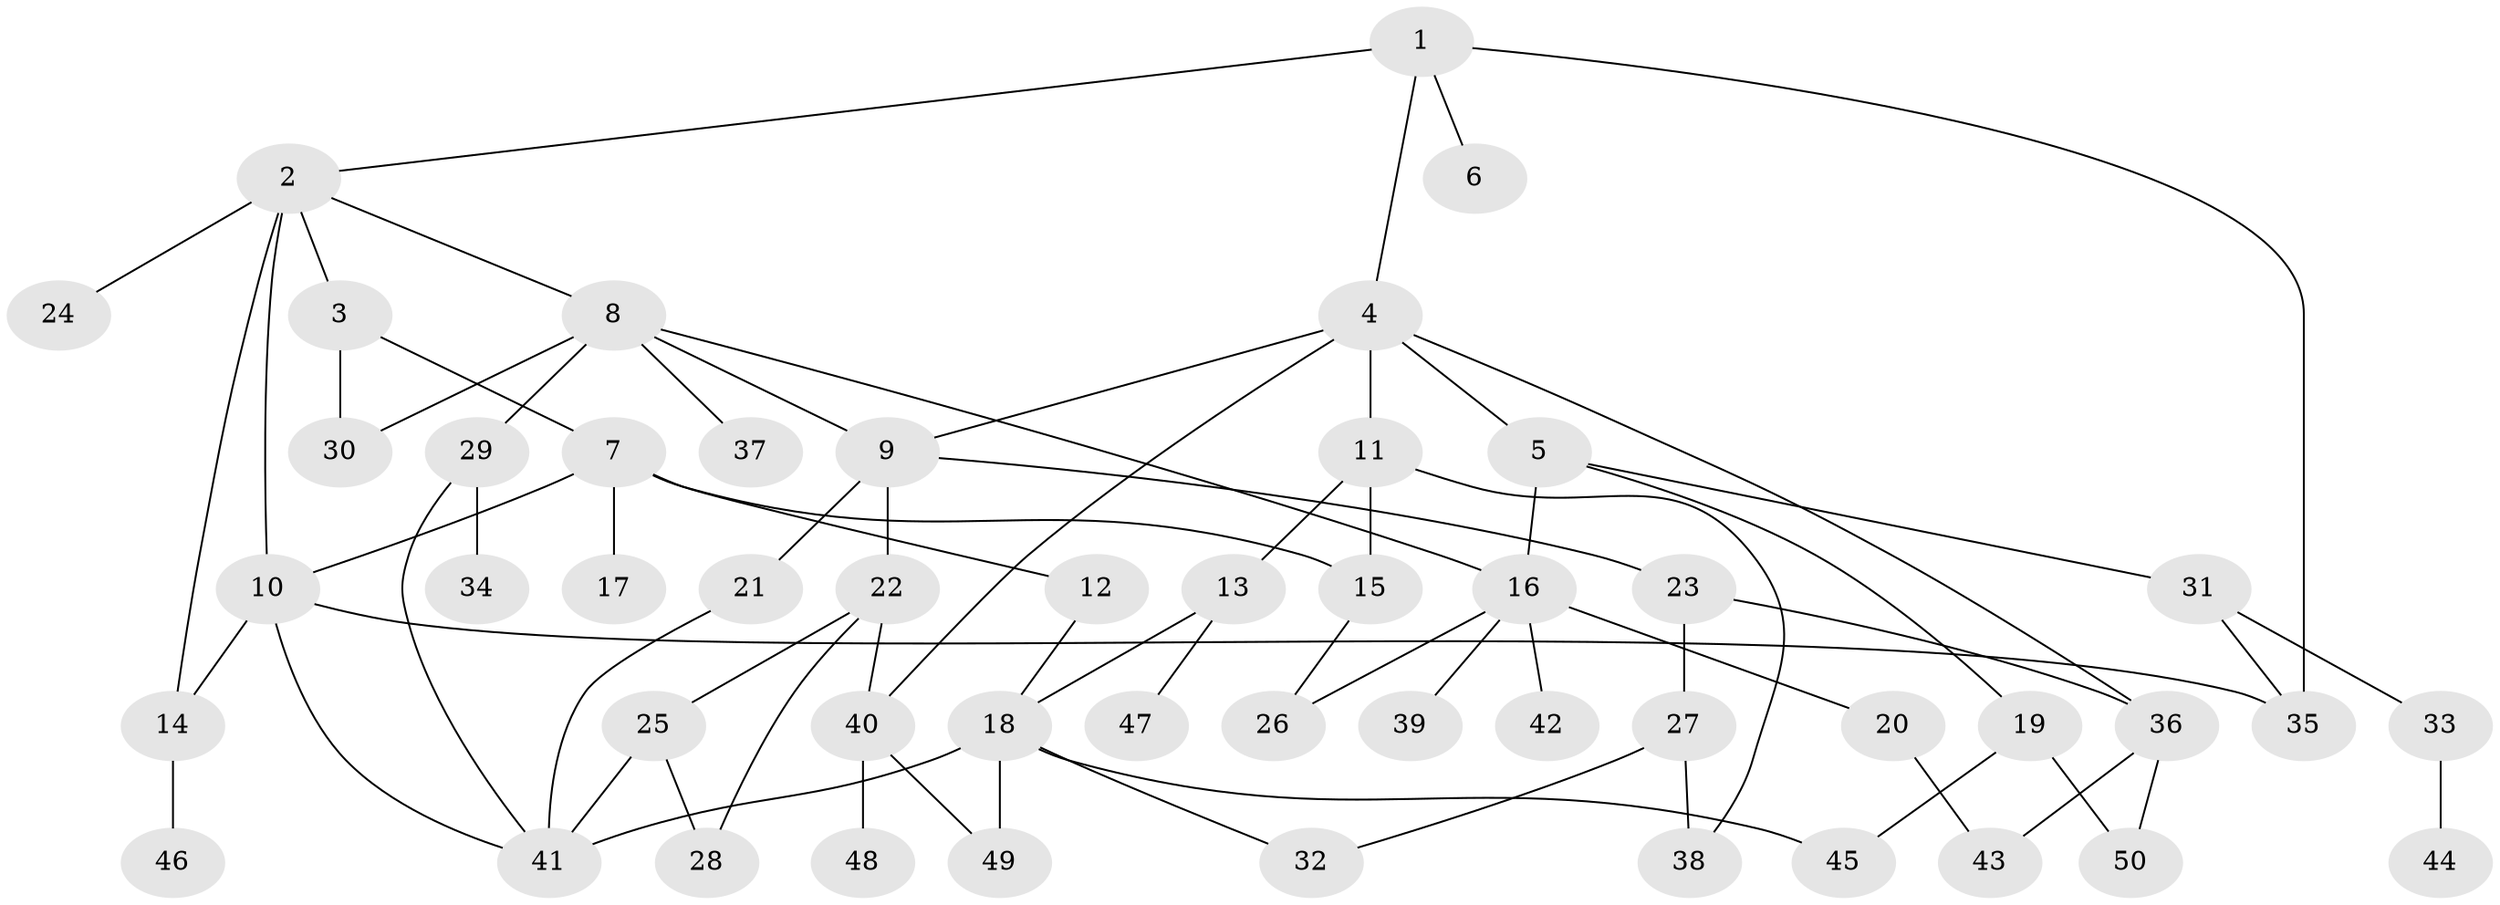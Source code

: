 // coarse degree distribution, {4: 0.1935483870967742, 6: 0.06451612903225806, 1: 0.2903225806451613, 5: 0.12903225806451613, 7: 0.06451612903225806, 3: 0.16129032258064516, 2: 0.0967741935483871}
// Generated by graph-tools (version 1.1) at 2025/48/03/04/25 22:48:52]
// undirected, 50 vertices, 72 edges
graph export_dot {
  node [color=gray90,style=filled];
  1;
  2;
  3;
  4;
  5;
  6;
  7;
  8;
  9;
  10;
  11;
  12;
  13;
  14;
  15;
  16;
  17;
  18;
  19;
  20;
  21;
  22;
  23;
  24;
  25;
  26;
  27;
  28;
  29;
  30;
  31;
  32;
  33;
  34;
  35;
  36;
  37;
  38;
  39;
  40;
  41;
  42;
  43;
  44;
  45;
  46;
  47;
  48;
  49;
  50;
  1 -- 2;
  1 -- 4;
  1 -- 6;
  1 -- 35;
  2 -- 3;
  2 -- 8;
  2 -- 24;
  2 -- 10;
  2 -- 14;
  3 -- 7;
  3 -- 30;
  4 -- 5;
  4 -- 11;
  4 -- 36;
  4 -- 9;
  4 -- 40;
  5 -- 19;
  5 -- 31;
  5 -- 16;
  7 -- 10;
  7 -- 12;
  7 -- 17;
  7 -- 15;
  8 -- 9;
  8 -- 16;
  8 -- 29;
  8 -- 30;
  8 -- 37;
  9 -- 21;
  9 -- 22;
  9 -- 23;
  10 -- 14;
  10 -- 35;
  10 -- 41;
  11 -- 13;
  11 -- 15;
  11 -- 38;
  12 -- 18;
  13 -- 47;
  13 -- 18;
  14 -- 46;
  15 -- 26;
  16 -- 20;
  16 -- 39;
  16 -- 42;
  16 -- 26;
  18 -- 49;
  18 -- 32;
  18 -- 41;
  18 -- 45;
  19 -- 45;
  19 -- 50;
  20 -- 43;
  21 -- 41;
  22 -- 25;
  22 -- 40;
  22 -- 28;
  23 -- 27;
  23 -- 36;
  25 -- 28;
  25 -- 41;
  27 -- 32;
  27 -- 38;
  29 -- 34;
  29 -- 41;
  31 -- 33;
  31 -- 35;
  33 -- 44;
  36 -- 43;
  36 -- 50;
  40 -- 48;
  40 -- 49;
}
